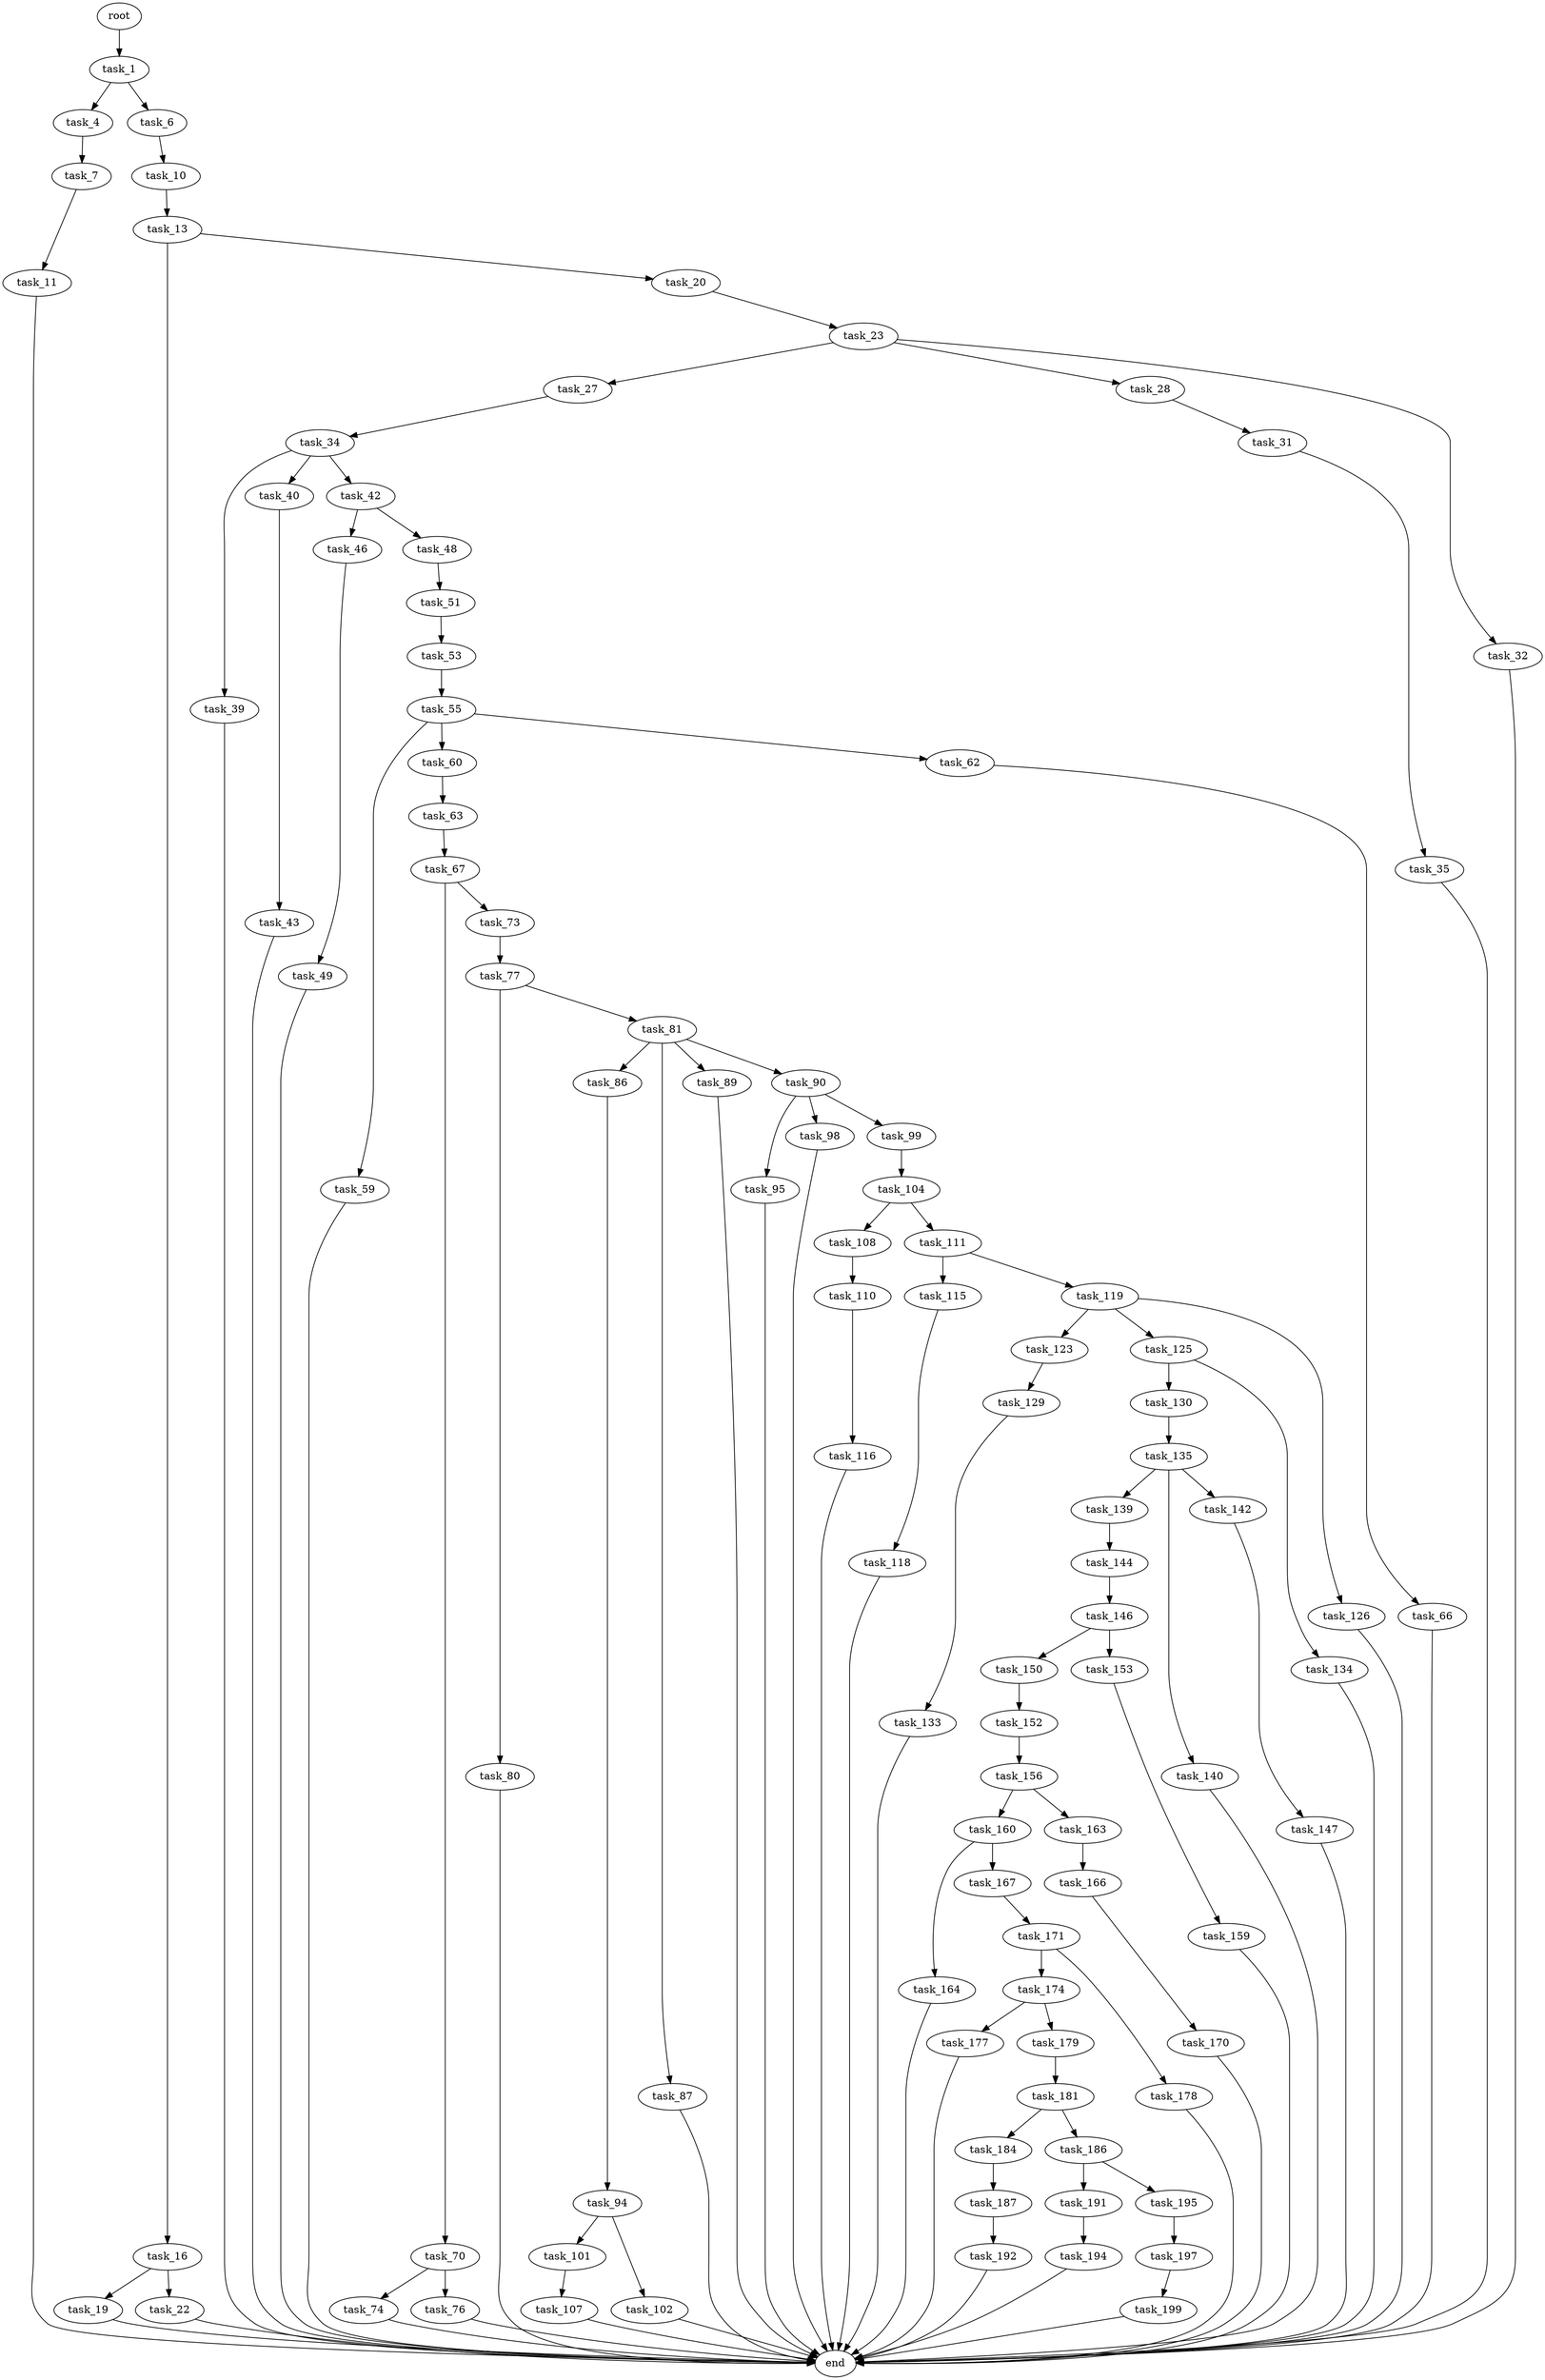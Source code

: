 digraph G {
  root [size="0.000000"];
  task_1 [size="838384448824.000000"];
  task_4 [size="231928233984.000000"];
  task_6 [size="8309222010.000000"];
  task_7 [size="2942967898.000000"];
  task_10 [size="789677187676.000000"];
  task_11 [size="8589934592.000000"];
  task_13 [size="699515185928.000000"];
  end [size="0.000000"];
  task_16 [size="463908535496.000000"];
  task_20 [size="68719476736.000000"];
  task_19 [size="117875228611.000000"];
  task_22 [size="549755813888.000000"];
  task_23 [size="134217728000.000000"];
  task_27 [size="33986313141.000000"];
  task_28 [size="363361196320.000000"];
  task_32 [size="25692981377.000000"];
  task_34 [size="231928233984.000000"];
  task_31 [size="337841654103.000000"];
  task_35 [size="6855003345.000000"];
  task_39 [size="1073741824000.000000"];
  task_40 [size="41313146028.000000"];
  task_42 [size="231928233984.000000"];
  task_43 [size="28991029248.000000"];
  task_46 [size="2841254232.000000"];
  task_48 [size="122468851200.000000"];
  task_49 [size="34611105206.000000"];
  task_51 [size="217101476093.000000"];
  task_53 [size="55278317504.000000"];
  task_55 [size="782757789696.000000"];
  task_59 [size="222742852922.000000"];
  task_60 [size="782757789696.000000"];
  task_62 [size="74945561907.000000"];
  task_63 [size="90991145903.000000"];
  task_66 [size="1232710303636.000000"];
  task_67 [size="68719476736.000000"];
  task_70 [size="782757789696.000000"];
  task_73 [size="1934157195.000000"];
  task_74 [size="60803371215.000000"];
  task_76 [size="231928233984.000000"];
  task_77 [size="18861518731.000000"];
  task_80 [size="415923458891.000000"];
  task_81 [size="782757789696.000000"];
  task_86 [size="159176534712.000000"];
  task_87 [size="787172092879.000000"];
  task_89 [size="134217728000.000000"];
  task_90 [size="556315053895.000000"];
  task_94 [size="136690574436.000000"];
  task_95 [size="30157708088.000000"];
  task_98 [size="28991029248.000000"];
  task_99 [size="625336240360.000000"];
  task_101 [size="368293445632.000000"];
  task_102 [size="231928233984.000000"];
  task_104 [size="2083683470.000000"];
  task_107 [size="8860669755.000000"];
  task_108 [size="3294377368.000000"];
  task_111 [size="549755813888.000000"];
  task_110 [size="42980201616.000000"];
  task_116 [size="5545803509.000000"];
  task_115 [size="8589934592.000000"];
  task_119 [size="3447102894.000000"];
  task_118 [size="96691953980.000000"];
  task_123 [size="388649507443.000000"];
  task_125 [size="37220188299.000000"];
  task_126 [size="28745588554.000000"];
  task_129 [size="26070165563.000000"];
  task_130 [size="13972070151.000000"];
  task_134 [size="68719476736.000000"];
  task_133 [size="3186557792.000000"];
  task_135 [size="291990792023.000000"];
  task_139 [size="28991029248.000000"];
  task_140 [size="782757789696.000000"];
  task_142 [size="231928233984.000000"];
  task_144 [size="1515620565.000000"];
  task_147 [size="782757789696.000000"];
  task_146 [size="7952915520.000000"];
  task_150 [size="3684081345.000000"];
  task_153 [size="14615924974.000000"];
  task_152 [size="14872020469.000000"];
  task_156 [size="22788164648.000000"];
  task_159 [size="8150335572.000000"];
  task_160 [size="17273468816.000000"];
  task_163 [size="134632293493.000000"];
  task_164 [size="768848942566.000000"];
  task_167 [size="1678355699.000000"];
  task_166 [size="368293445632.000000"];
  task_170 [size="3626224395.000000"];
  task_171 [size="5279242507.000000"];
  task_174 [size="228158391682.000000"];
  task_178 [size="28914174290.000000"];
  task_177 [size="56300988479.000000"];
  task_179 [size="549755813888.000000"];
  task_181 [size="496257573715.000000"];
  task_184 [size="126433510836.000000"];
  task_186 [size="231928233984.000000"];
  task_187 [size="29193641800.000000"];
  task_191 [size="231928233984.000000"];
  task_195 [size="28991029248.000000"];
  task_192 [size="549755813888.000000"];
  task_194 [size="174098529691.000000"];
  task_197 [size="293618478418.000000"];
  task_199 [size="28991029248.000000"];

  root -> task_1 [size="1.000000"];
  task_1 -> task_4 [size="536870912.000000"];
  task_1 -> task_6 [size="536870912.000000"];
  task_4 -> task_7 [size="301989888.000000"];
  task_6 -> task_10 [size="134217728.000000"];
  task_7 -> task_11 [size="301989888.000000"];
  task_10 -> task_13 [size="536870912.000000"];
  task_11 -> end [size="1.000000"];
  task_13 -> task_16 [size="536870912.000000"];
  task_13 -> task_20 [size="536870912.000000"];
  task_16 -> task_19 [size="679477248.000000"];
  task_16 -> task_22 [size="679477248.000000"];
  task_20 -> task_23 [size="134217728.000000"];
  task_19 -> end [size="1.000000"];
  task_22 -> end [size="1.000000"];
  task_23 -> task_27 [size="209715200.000000"];
  task_23 -> task_28 [size="209715200.000000"];
  task_23 -> task_32 [size="209715200.000000"];
  task_27 -> task_34 [size="838860800.000000"];
  task_28 -> task_31 [size="411041792.000000"];
  task_32 -> end [size="1.000000"];
  task_34 -> task_39 [size="301989888.000000"];
  task_34 -> task_40 [size="301989888.000000"];
  task_34 -> task_42 [size="301989888.000000"];
  task_31 -> task_35 [size="301989888.000000"];
  task_35 -> end [size="1.000000"];
  task_39 -> end [size="1.000000"];
  task_40 -> task_43 [size="838860800.000000"];
  task_42 -> task_46 [size="301989888.000000"];
  task_42 -> task_48 [size="301989888.000000"];
  task_43 -> end [size="1.000000"];
  task_46 -> task_49 [size="134217728.000000"];
  task_48 -> task_51 [size="134217728.000000"];
  task_49 -> end [size="1.000000"];
  task_51 -> task_53 [size="411041792.000000"];
  task_53 -> task_55 [size="75497472.000000"];
  task_55 -> task_59 [size="679477248.000000"];
  task_55 -> task_60 [size="679477248.000000"];
  task_55 -> task_62 [size="679477248.000000"];
  task_59 -> end [size="1.000000"];
  task_60 -> task_63 [size="679477248.000000"];
  task_62 -> task_66 [size="301989888.000000"];
  task_63 -> task_67 [size="75497472.000000"];
  task_66 -> end [size="1.000000"];
  task_67 -> task_70 [size="134217728.000000"];
  task_67 -> task_73 [size="134217728.000000"];
  task_70 -> task_74 [size="679477248.000000"];
  task_70 -> task_76 [size="679477248.000000"];
  task_73 -> task_77 [size="33554432.000000"];
  task_74 -> end [size="1.000000"];
  task_76 -> end [size="1.000000"];
  task_77 -> task_80 [size="838860800.000000"];
  task_77 -> task_81 [size="838860800.000000"];
  task_80 -> end [size="1.000000"];
  task_81 -> task_86 [size="679477248.000000"];
  task_81 -> task_87 [size="679477248.000000"];
  task_81 -> task_89 [size="679477248.000000"];
  task_81 -> task_90 [size="679477248.000000"];
  task_86 -> task_94 [size="536870912.000000"];
  task_87 -> end [size="1.000000"];
  task_89 -> end [size="1.000000"];
  task_90 -> task_95 [size="411041792.000000"];
  task_90 -> task_98 [size="411041792.000000"];
  task_90 -> task_99 [size="411041792.000000"];
  task_94 -> task_101 [size="134217728.000000"];
  task_94 -> task_102 [size="134217728.000000"];
  task_95 -> end [size="1.000000"];
  task_98 -> end [size="1.000000"];
  task_99 -> task_104 [size="536870912.000000"];
  task_101 -> task_107 [size="411041792.000000"];
  task_102 -> end [size="1.000000"];
  task_104 -> task_108 [size="75497472.000000"];
  task_104 -> task_111 [size="75497472.000000"];
  task_107 -> end [size="1.000000"];
  task_108 -> task_110 [size="75497472.000000"];
  task_111 -> task_115 [size="536870912.000000"];
  task_111 -> task_119 [size="536870912.000000"];
  task_110 -> task_116 [size="33554432.000000"];
  task_116 -> end [size="1.000000"];
  task_115 -> task_118 [size="33554432.000000"];
  task_119 -> task_123 [size="134217728.000000"];
  task_119 -> task_125 [size="134217728.000000"];
  task_119 -> task_126 [size="134217728.000000"];
  task_118 -> end [size="1.000000"];
  task_123 -> task_129 [size="838860800.000000"];
  task_125 -> task_130 [size="33554432.000000"];
  task_125 -> task_134 [size="33554432.000000"];
  task_126 -> end [size="1.000000"];
  task_129 -> task_133 [size="679477248.000000"];
  task_130 -> task_135 [size="301989888.000000"];
  task_134 -> end [size="1.000000"];
  task_133 -> end [size="1.000000"];
  task_135 -> task_139 [size="301989888.000000"];
  task_135 -> task_140 [size="301989888.000000"];
  task_135 -> task_142 [size="301989888.000000"];
  task_139 -> task_144 [size="75497472.000000"];
  task_140 -> end [size="1.000000"];
  task_142 -> task_147 [size="301989888.000000"];
  task_144 -> task_146 [size="75497472.000000"];
  task_147 -> end [size="1.000000"];
  task_146 -> task_150 [size="134217728.000000"];
  task_146 -> task_153 [size="134217728.000000"];
  task_150 -> task_152 [size="301989888.000000"];
  task_153 -> task_159 [size="75497472.000000"];
  task_152 -> task_156 [size="411041792.000000"];
  task_156 -> task_160 [size="536870912.000000"];
  task_156 -> task_163 [size="536870912.000000"];
  task_159 -> end [size="1.000000"];
  task_160 -> task_164 [size="679477248.000000"];
  task_160 -> task_167 [size="679477248.000000"];
  task_163 -> task_166 [size="209715200.000000"];
  task_164 -> end [size="1.000000"];
  task_167 -> task_171 [size="33554432.000000"];
  task_166 -> task_170 [size="411041792.000000"];
  task_170 -> end [size="1.000000"];
  task_171 -> task_174 [size="411041792.000000"];
  task_171 -> task_178 [size="411041792.000000"];
  task_174 -> task_177 [size="301989888.000000"];
  task_174 -> task_179 [size="301989888.000000"];
  task_178 -> end [size="1.000000"];
  task_177 -> end [size="1.000000"];
  task_179 -> task_181 [size="536870912.000000"];
  task_181 -> task_184 [size="838860800.000000"];
  task_181 -> task_186 [size="838860800.000000"];
  task_184 -> task_187 [size="134217728.000000"];
  task_186 -> task_191 [size="301989888.000000"];
  task_186 -> task_195 [size="301989888.000000"];
  task_187 -> task_192 [size="838860800.000000"];
  task_191 -> task_194 [size="301989888.000000"];
  task_195 -> task_197 [size="75497472.000000"];
  task_192 -> end [size="1.000000"];
  task_194 -> end [size="1.000000"];
  task_197 -> task_199 [size="411041792.000000"];
  task_199 -> end [size="1.000000"];
}

